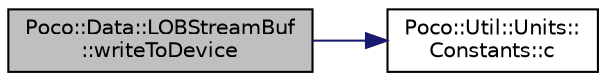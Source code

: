 digraph "Poco::Data::LOBStreamBuf::writeToDevice"
{
 // LATEX_PDF_SIZE
  edge [fontname="Helvetica",fontsize="10",labelfontname="Helvetica",labelfontsize="10"];
  node [fontname="Helvetica",fontsize="10",shape=record];
  rankdir="LR";
  Node1 [label="Poco::Data::LOBStreamBuf\l::writeToDevice",height=0.2,width=0.4,color="black", fillcolor="grey75", style="filled", fontcolor="black",tooltip=" "];
  Node1 -> Node2 [color="midnightblue",fontsize="10",style="solid",fontname="Helvetica"];
  Node2 [label="Poco::Util::Units::\lConstants::c",height=0.2,width=0.4,color="black", fillcolor="white", style="filled",URL="$namespacePoco_1_1Util_1_1Units_1_1Constants.html#af09f5f37c7dd6e3a3e876b78f0f28eb5",tooltip=" "];
}
